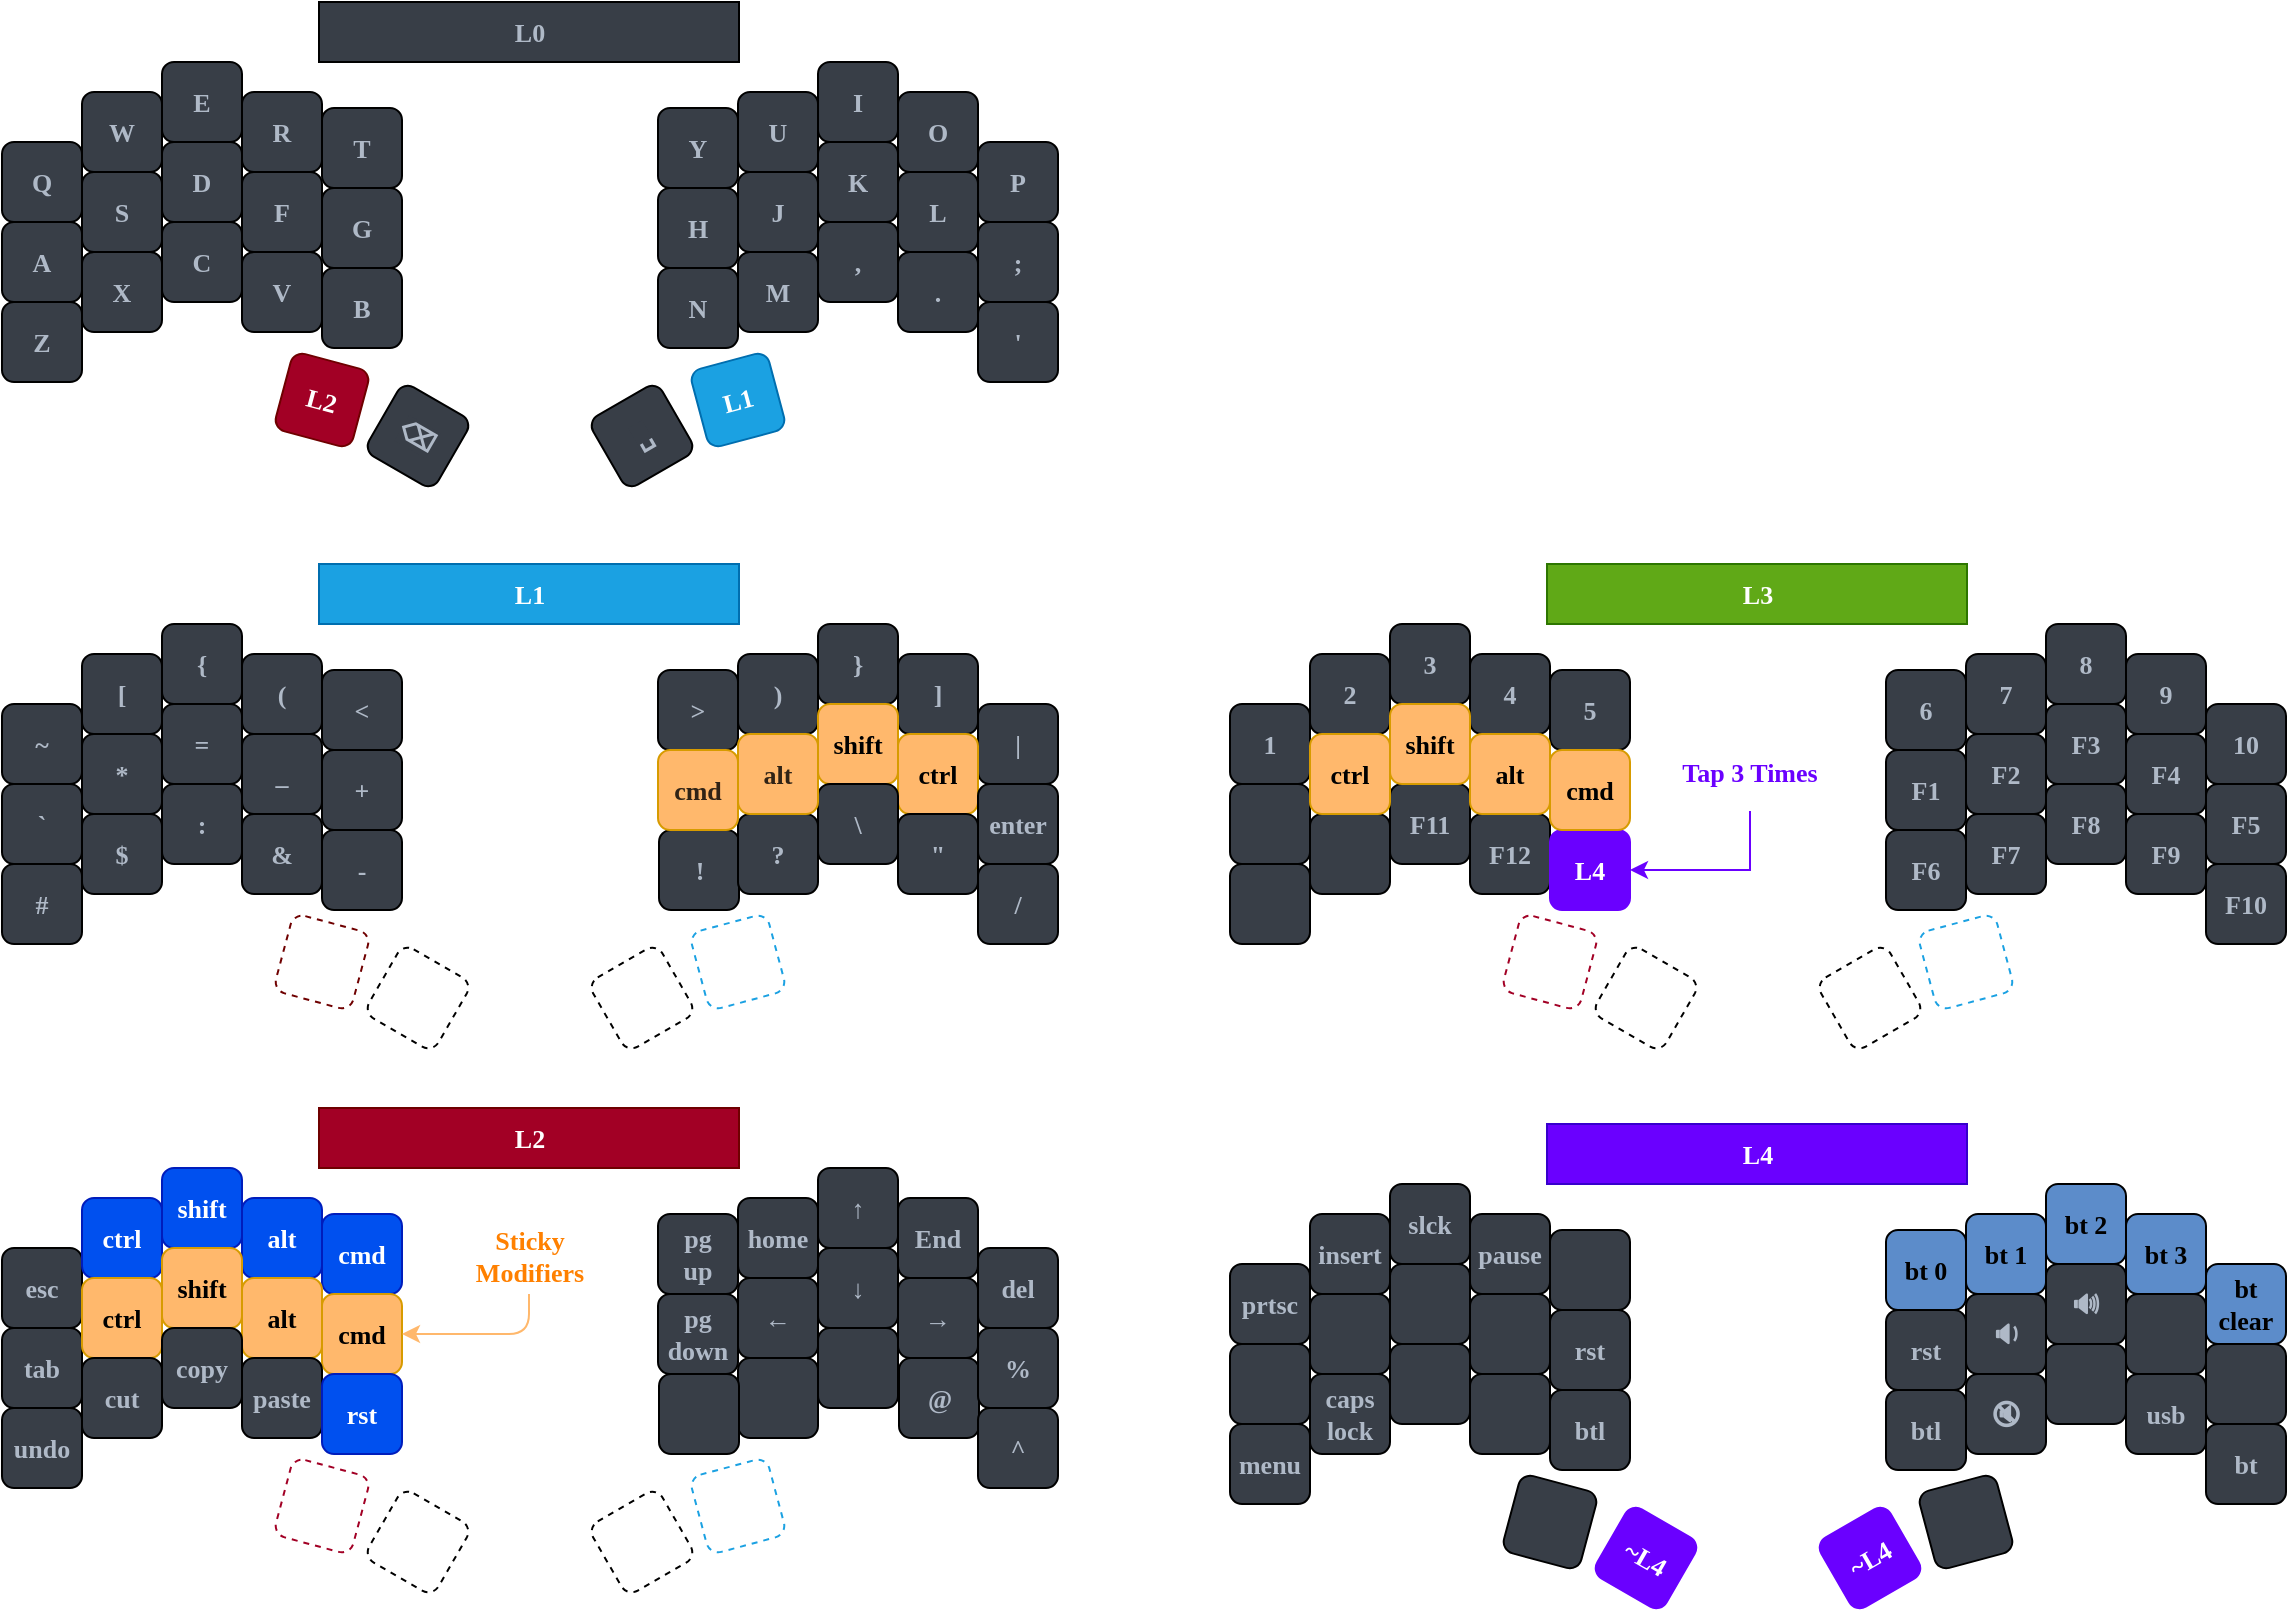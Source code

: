 <mxfile version="24.7.8">
  <diagram id="EkbNz1Hrpv4bbysEagKd" name="Page-1">
    <mxGraphModel dx="1014" dy="711" grid="1" gridSize="10" guides="1" tooltips="1" connect="1" arrows="1" fold="1" page="1" pageScale="1" pageWidth="1200" pageHeight="1920" math="0" shadow="0">
      <root>
        <mxCell id="0" />
        <mxCell id="1" parent="0" />
        <mxCell id="qOO70KsoDbuKheBEqoZG-1" value="Q" style="whiteSpace=wrap;html=1;aspect=fixed;fontSize=13;fontFamily=Verdana;fontStyle=1;fontColor=#AFB9C7;fillColor=#383E47;rounded=1;" parent="1" vertex="1">
          <mxGeometry x="26" y="100" width="40" height="40" as="geometry" />
        </mxCell>
        <mxCell id="qOO70KsoDbuKheBEqoZG-2" value="W" style="whiteSpace=wrap;html=1;aspect=fixed;fontSize=13;fontFamily=Verdana;fontStyle=1;fontColor=#AFB9C7;fillColor=#383E47;rounded=1;" parent="1" vertex="1">
          <mxGeometry x="66" y="75" width="40" height="40" as="geometry" />
        </mxCell>
        <mxCell id="qOO70KsoDbuKheBEqoZG-3" value="E" style="whiteSpace=wrap;html=1;aspect=fixed;fontSize=13;fontFamily=Verdana;fontStyle=1;fontColor=#AFB9C7;fillColor=#383E47;rounded=1;" parent="1" vertex="1">
          <mxGeometry x="106" y="60" width="40" height="40" as="geometry" />
        </mxCell>
        <mxCell id="qOO70KsoDbuKheBEqoZG-4" value="R" style="whiteSpace=wrap;html=1;aspect=fixed;fontSize=13;fontFamily=Verdana;fontStyle=1;fontColor=#AFB9C7;fillColor=#383E47;rounded=1;" parent="1" vertex="1">
          <mxGeometry x="146" y="75" width="40" height="40" as="geometry" />
        </mxCell>
        <mxCell id="qOO70KsoDbuKheBEqoZG-5" value="T" style="whiteSpace=wrap;html=1;aspect=fixed;fontSize=13;fontFamily=Verdana;fontStyle=1;fontColor=#AFB9C7;fillColor=#383E47;rounded=1;" parent="1" vertex="1">
          <mxGeometry x="186" y="83" width="40" height="40" as="geometry" />
        </mxCell>
        <mxCell id="qOO70KsoDbuKheBEqoZG-6" value="A" style="whiteSpace=wrap;html=1;aspect=fixed;fontSize=13;fontFamily=Verdana;fontStyle=1;fontColor=#AFB9C7;fillColor=#383E47;rounded=1;" parent="1" vertex="1">
          <mxGeometry x="26" y="140" width="40" height="40" as="geometry" />
        </mxCell>
        <mxCell id="qOO70KsoDbuKheBEqoZG-7" value="S" style="whiteSpace=wrap;html=1;aspect=fixed;fontSize=13;fontFamily=Verdana;fontStyle=1;fontColor=#AFB9C7;fillColor=#383E47;rounded=1;" parent="1" vertex="1">
          <mxGeometry x="66" y="115" width="40" height="40" as="geometry" />
        </mxCell>
        <mxCell id="qOO70KsoDbuKheBEqoZG-8" value="D" style="whiteSpace=wrap;html=1;aspect=fixed;fontSize=13;fontFamily=Verdana;fontStyle=1;fontColor=#AFB9C7;fillColor=#383E47;rounded=1;" parent="1" vertex="1">
          <mxGeometry x="106" y="100" width="40" height="40" as="geometry" />
        </mxCell>
        <mxCell id="qOO70KsoDbuKheBEqoZG-9" value="F" style="whiteSpace=wrap;html=1;aspect=fixed;fontSize=13;fontFamily=Verdana;fontStyle=1;fontColor=#AFB9C7;fillColor=#383E47;rounded=1;" parent="1" vertex="1">
          <mxGeometry x="146" y="115" width="40" height="40" as="geometry" />
        </mxCell>
        <mxCell id="qOO70KsoDbuKheBEqoZG-10" value="G" style="whiteSpace=wrap;html=1;aspect=fixed;fontSize=13;fontFamily=Verdana;fontStyle=1;fontColor=#AFB9C7;fillColor=#383E47;rounded=1;" parent="1" vertex="1">
          <mxGeometry x="186" y="123" width="40" height="40" as="geometry" />
        </mxCell>
        <mxCell id="qOO70KsoDbuKheBEqoZG-11" value="Z" style="whiteSpace=wrap;html=1;aspect=fixed;fontSize=13;fontFamily=Verdana;fontStyle=1;fontColor=#AFB9C7;fillColor=#383E47;rounded=1;" parent="1" vertex="1">
          <mxGeometry x="26" y="180" width="40" height="40" as="geometry" />
        </mxCell>
        <mxCell id="qOO70KsoDbuKheBEqoZG-12" value="X" style="whiteSpace=wrap;html=1;aspect=fixed;fontSize=13;fontFamily=Verdana;fontStyle=1;fontColor=#AFB9C7;fillColor=#383E47;rounded=1;" parent="1" vertex="1">
          <mxGeometry x="66" y="155" width="40" height="40" as="geometry" />
        </mxCell>
        <mxCell id="qOO70KsoDbuKheBEqoZG-13" value="C" style="whiteSpace=wrap;html=1;aspect=fixed;fontSize=13;fontFamily=Verdana;fontStyle=1;fontColor=#AFB9C7;fillColor=#383E47;rounded=1;" parent="1" vertex="1">
          <mxGeometry x="106" y="140" width="40" height="40" as="geometry" />
        </mxCell>
        <mxCell id="qOO70KsoDbuKheBEqoZG-14" value="V" style="whiteSpace=wrap;html=1;aspect=fixed;fontSize=13;fontFamily=Verdana;fontStyle=1;fontColor=#AFB9C7;fillColor=#383E47;rounded=1;" parent="1" vertex="1">
          <mxGeometry x="146" y="155" width="40" height="40" as="geometry" />
        </mxCell>
        <mxCell id="qOO70KsoDbuKheBEqoZG-15" value="B" style="whiteSpace=wrap;html=1;aspect=fixed;fontSize=13;fontFamily=Verdana;fontStyle=1;fontColor=#AFB9C7;fillColor=#383E47;rounded=1;" parent="1" vertex="1">
          <mxGeometry x="186" y="163" width="40" height="40" as="geometry" />
        </mxCell>
        <mxCell id="qOO70KsoDbuKheBEqoZG-16" value="L2" style="whiteSpace=wrap;html=1;aspect=fixed;rotation=15;fontSize=13;fontFamily=Verdana;fontStyle=1;fillColor=#a20025;strokeColor=#6F0000;fontColor=#ffffff;rounded=1;" parent="1" vertex="1">
          <mxGeometry x="166" y="209" width="40" height="40" as="geometry" />
        </mxCell>
        <mxCell id="qOO70KsoDbuKheBEqoZG-17" value="&lt;span style=&quot;font-family: &amp;quot;segoe ui emoji&amp;quot;, &amp;quot;apple color emoji&amp;quot;, &amp;quot;noto color emoji&amp;quot;; background-color: rgb(56, 62, 71); font-size: 13px;&quot;&gt;&lt;font style=&quot;font-size: 13px;&quot;&gt;⌫&lt;/font&gt;&lt;/span&gt;" style="whiteSpace=wrap;html=1;aspect=fixed;rotation=30;fontSize=13;fontFamily=Verdana;fontStyle=1;fontColor=#AFB9C7;fillColor=#383E47;rounded=1;" parent="1" vertex="1">
          <mxGeometry x="214" y="227" width="40" height="40" as="geometry" />
        </mxCell>
        <mxCell id="qOO70KsoDbuKheBEqoZG-18" value="Y" style="whiteSpace=wrap;html=1;aspect=fixed;fontSize=13;fontFamily=Verdana;fontStyle=1;fontColor=#AFB9C7;fillColor=#383E47;rounded=1;" parent="1" vertex="1">
          <mxGeometry x="354" y="83" width="40" height="40" as="geometry" />
        </mxCell>
        <mxCell id="qOO70KsoDbuKheBEqoZG-19" value="U" style="whiteSpace=wrap;html=1;aspect=fixed;fontSize=13;fontFamily=Verdana;fontStyle=1;fontColor=#AFB9C7;fillColor=#383E47;rounded=1;" parent="1" vertex="1">
          <mxGeometry x="394" y="75" width="40" height="40" as="geometry" />
        </mxCell>
        <mxCell id="qOO70KsoDbuKheBEqoZG-20" value="I" style="whiteSpace=wrap;html=1;aspect=fixed;fontSize=13;fontFamily=Verdana;fontStyle=1;fontColor=#AFB9C7;fillColor=#383E47;rounded=1;" parent="1" vertex="1">
          <mxGeometry x="434" y="60" width="40" height="40" as="geometry" />
        </mxCell>
        <mxCell id="qOO70KsoDbuKheBEqoZG-21" value="O" style="whiteSpace=wrap;html=1;aspect=fixed;fontSize=13;fontFamily=Verdana;fontStyle=1;fontColor=#AFB9C7;fillColor=#383E47;rounded=1;" parent="1" vertex="1">
          <mxGeometry x="474" y="75" width="40" height="40" as="geometry" />
        </mxCell>
        <mxCell id="qOO70KsoDbuKheBEqoZG-22" value="P" style="whiteSpace=wrap;html=1;aspect=fixed;fontSize=13;fontFamily=Verdana;fontStyle=1;fontColor=#AFB9C7;fillColor=#383E47;rounded=1;" parent="1" vertex="1">
          <mxGeometry x="514" y="100" width="40" height="40" as="geometry" />
        </mxCell>
        <mxCell id="qOO70KsoDbuKheBEqoZG-23" value="H" style="whiteSpace=wrap;html=1;aspect=fixed;fontSize=13;fontFamily=Verdana;fontStyle=1;fontColor=#AFB9C7;fillColor=#383E47;rounded=1;" parent="1" vertex="1">
          <mxGeometry x="354" y="123" width="40" height="40" as="geometry" />
        </mxCell>
        <mxCell id="qOO70KsoDbuKheBEqoZG-24" value="J" style="whiteSpace=wrap;html=1;aspect=fixed;fontSize=13;fontFamily=Verdana;fontStyle=1;fontColor=#AFB9C7;fillColor=#383E47;rounded=1;" parent="1" vertex="1">
          <mxGeometry x="394" y="115" width="40" height="40" as="geometry" />
        </mxCell>
        <mxCell id="qOO70KsoDbuKheBEqoZG-25" value="K" style="whiteSpace=wrap;html=1;aspect=fixed;fontSize=13;fontFamily=Verdana;fontStyle=1;fontColor=#AFB9C7;fillColor=#383E47;rounded=1;" parent="1" vertex="1">
          <mxGeometry x="434" y="100" width="40" height="40" as="geometry" />
        </mxCell>
        <mxCell id="qOO70KsoDbuKheBEqoZG-26" value="L" style="whiteSpace=wrap;html=1;aspect=fixed;fontSize=13;fontFamily=Verdana;fontStyle=1;fontColor=#AFB9C7;fillColor=#383E47;rounded=1;" parent="1" vertex="1">
          <mxGeometry x="474" y="115" width="40" height="40" as="geometry" />
        </mxCell>
        <mxCell id="qOO70KsoDbuKheBEqoZG-27" value=";" style="whiteSpace=wrap;html=1;aspect=fixed;fontSize=13;fontFamily=Verdana;fontStyle=1;fontColor=#AFB9C7;fillColor=#383E47;rounded=1;" parent="1" vertex="1">
          <mxGeometry x="514" y="140" width="40" height="40" as="geometry" />
        </mxCell>
        <mxCell id="qOO70KsoDbuKheBEqoZG-28" value="N" style="whiteSpace=wrap;html=1;aspect=fixed;fontSize=13;fontFamily=Verdana;fontStyle=1;fontColor=#AFB9C7;fillColor=#383E47;rounded=1;" parent="1" vertex="1">
          <mxGeometry x="354" y="163" width="40" height="40" as="geometry" />
        </mxCell>
        <mxCell id="qOO70KsoDbuKheBEqoZG-29" value="M" style="whiteSpace=wrap;html=1;aspect=fixed;fontSize=13;fontFamily=Verdana;fontStyle=1;fontColor=#AFB9C7;fillColor=#383E47;rounded=1;" parent="1" vertex="1">
          <mxGeometry x="394" y="155" width="40" height="40" as="geometry" />
        </mxCell>
        <mxCell id="qOO70KsoDbuKheBEqoZG-30" value="," style="whiteSpace=wrap;html=1;aspect=fixed;fontSize=13;fontFamily=Verdana;fontStyle=1;fontColor=#AFB9C7;fillColor=#383E47;rounded=1;" parent="1" vertex="1">
          <mxGeometry x="434" y="140" width="40" height="40" as="geometry" />
        </mxCell>
        <mxCell id="qOO70KsoDbuKheBEqoZG-31" value="." style="whiteSpace=wrap;html=1;aspect=fixed;fontSize=13;fontFamily=Verdana;fontStyle=1;fontColor=#AFB9C7;fillColor=#383E47;rounded=1;" parent="1" vertex="1">
          <mxGeometry x="474" y="155" width="40" height="40" as="geometry" />
        </mxCell>
        <mxCell id="qOO70KsoDbuKheBEqoZG-32" value="&#39;" style="whiteSpace=wrap;html=1;aspect=fixed;fontSize=13;fontFamily=Verdana;fontStyle=1;fontColor=#AFB9C7;fillColor=#383E47;rounded=1;" parent="1" vertex="1">
          <mxGeometry x="514" y="180" width="40" height="40" as="geometry" />
        </mxCell>
        <mxCell id="qOO70KsoDbuKheBEqoZG-33" value="&lt;span style=&quot;font-family: sans-serif; background-color: rgb(56, 62, 71); font-size: 13px;&quot;&gt;&lt;font style=&quot;line-height: 0; font-size: 13px;&quot;&gt;␣&lt;/font&gt;&lt;/span&gt;" style="whiteSpace=wrap;html=1;aspect=fixed;rotation=-30;fontSize=13;fontFamily=Verdana;fontStyle=1;fontColor=#AFB9C7;fillColor=#383E47;rounded=1;" parent="1" vertex="1">
          <mxGeometry x="326" y="227" width="40" height="40" as="geometry" />
        </mxCell>
        <mxCell id="qOO70KsoDbuKheBEqoZG-34" value="L1" style="whiteSpace=wrap;html=1;aspect=fixed;rotation=-15;fontSize=13;fontFamily=Verdana;fontStyle=1;fillColor=#1BA1E2;strokeColor=#006EAF;fontColor=#ffffff;rounded=1;" parent="1" vertex="1">
          <mxGeometry x="374" y="209" width="40" height="40" as="geometry" />
        </mxCell>
        <mxCell id="qOO70KsoDbuKheBEqoZG-35" value="&lt;span style=&quot;font-size: 13px;&quot;&gt;L0&lt;/span&gt;" style="rounded=0;whiteSpace=wrap;html=1;fontFamily=Verdana;fontSize=13;fontColor=#AFB9C7;fillColor=#383E47;fontStyle=1" parent="1" vertex="1">
          <mxGeometry x="184.5" y="30" width="210" height="30" as="geometry" />
        </mxCell>
        <mxCell id="qOO70KsoDbuKheBEqoZG-36" value="~" style="whiteSpace=wrap;html=1;aspect=fixed;fontSize=13;fontFamily=Verdana;fontStyle=1;fontColor=#AFB9C7;fillColor=#383E47;rounded=1;" parent="1" vertex="1">
          <mxGeometry x="26" y="381" width="40" height="40" as="geometry" />
        </mxCell>
        <mxCell id="qOO70KsoDbuKheBEqoZG-37" value="[" style="whiteSpace=wrap;html=1;aspect=fixed;fontSize=13;fontFamily=Verdana;fontStyle=1;fontColor=#AFB9C7;fillColor=#383E47;rounded=1;" parent="1" vertex="1">
          <mxGeometry x="66" y="356" width="40" height="40" as="geometry" />
        </mxCell>
        <mxCell id="qOO70KsoDbuKheBEqoZG-38" value="{" style="whiteSpace=wrap;html=1;aspect=fixed;fontSize=13;fontFamily=Verdana;fontStyle=1;fontColor=#AFB9C7;fillColor=#383E47;rounded=1;" parent="1" vertex="1">
          <mxGeometry x="106" y="341" width="40" height="40" as="geometry" />
        </mxCell>
        <mxCell id="qOO70KsoDbuKheBEqoZG-39" value="(" style="whiteSpace=wrap;html=1;aspect=fixed;fontSize=13;fontFamily=Verdana;fontStyle=1;fontColor=#AFB9C7;fillColor=#383E47;rounded=1;" parent="1" vertex="1">
          <mxGeometry x="146" y="356" width="40" height="40" as="geometry" />
        </mxCell>
        <mxCell id="qOO70KsoDbuKheBEqoZG-40" value="&amp;lt;" style="whiteSpace=wrap;html=1;aspect=fixed;fontSize=13;fontFamily=Verdana;fontStyle=1;fontColor=#AFB9C7;fillColor=#383E47;rounded=1;" parent="1" vertex="1">
          <mxGeometry x="186" y="364" width="40" height="40" as="geometry" />
        </mxCell>
        <mxCell id="qOO70KsoDbuKheBEqoZG-41" value="`" style="whiteSpace=wrap;html=1;aspect=fixed;fontSize=13;fontFamily=Verdana;fontStyle=1;fontColor=#AFB9C7;fillColor=#383E47;rounded=1;" parent="1" vertex="1">
          <mxGeometry x="26" y="421" width="40" height="40" as="geometry" />
        </mxCell>
        <mxCell id="qOO70KsoDbuKheBEqoZG-42" value="*" style="whiteSpace=wrap;html=1;aspect=fixed;fontSize=13;fontFamily=Verdana;fontStyle=1;fontColor=#AFB9C7;fillColor=#383E47;rounded=1;" parent="1" vertex="1">
          <mxGeometry x="66" y="396" width="40" height="40" as="geometry" />
        </mxCell>
        <mxCell id="qOO70KsoDbuKheBEqoZG-43" value="=" style="whiteSpace=wrap;html=1;aspect=fixed;fontSize=13;fontFamily=Verdana;fontStyle=1;fontColor=#AFB9C7;fillColor=#383E47;rounded=1;" parent="1" vertex="1">
          <mxGeometry x="106" y="381" width="40" height="40" as="geometry" />
        </mxCell>
        <mxCell id="qOO70KsoDbuKheBEqoZG-44" value="_" style="whiteSpace=wrap;html=1;aspect=fixed;fontSize=13;fontFamily=Verdana;fontStyle=1;fontColor=#AFB9C7;fillColor=#383E47;rounded=1;" parent="1" vertex="1">
          <mxGeometry x="146" y="396" width="40" height="40" as="geometry" />
        </mxCell>
        <mxCell id="qOO70KsoDbuKheBEqoZG-45" value="+" style="whiteSpace=wrap;html=1;aspect=fixed;fontSize=13;fontFamily=Verdana;fontStyle=1;fontColor=#AFB9C7;fillColor=#383E47;rounded=1;" parent="1" vertex="1">
          <mxGeometry x="186" y="404" width="40" height="40" as="geometry" />
        </mxCell>
        <mxCell id="qOO70KsoDbuKheBEqoZG-46" value="#" style="whiteSpace=wrap;html=1;aspect=fixed;fontSize=13;fontFamily=Verdana;fontStyle=1;fontColor=#AFB9C7;fillColor=#383E47;rounded=1;" parent="1" vertex="1">
          <mxGeometry x="26" y="461" width="40" height="40" as="geometry" />
        </mxCell>
        <mxCell id="qOO70KsoDbuKheBEqoZG-47" value="$" style="whiteSpace=wrap;html=1;aspect=fixed;fontSize=13;fontFamily=Verdana;fontStyle=1;fontColor=#AFB9C7;fillColor=#383E47;rounded=1;" parent="1" vertex="1">
          <mxGeometry x="66" y="436" width="40" height="40" as="geometry" />
        </mxCell>
        <mxCell id="qOO70KsoDbuKheBEqoZG-48" value="@" style="whiteSpace=wrap;html=1;aspect=fixed;fontSize=13;fontFamily=Verdana;fontStyle=1;fontColor=#AFB9C7;fillColor=#383E47;rounded=1;" parent="1" vertex="1">
          <mxGeometry x="474.5" y="708" width="40" height="40" as="geometry" />
        </mxCell>
        <mxCell id="qOO70KsoDbuKheBEqoZG-49" value="&amp;amp;" style="whiteSpace=wrap;html=1;aspect=fixed;fontSize=13;fontFamily=Verdana;fontStyle=1;fontColor=#AFB9C7;fillColor=#383E47;rounded=1;" parent="1" vertex="1">
          <mxGeometry x="146" y="436" width="40" height="40" as="geometry" />
        </mxCell>
        <mxCell id="qOO70KsoDbuKheBEqoZG-50" value="-" style="whiteSpace=wrap;html=1;aspect=fixed;fontSize=13;fontFamily=Verdana;fontStyle=1;fontColor=#AFB9C7;fillColor=#383E47;rounded=1;" parent="1" vertex="1">
          <mxGeometry x="186" y="444" width="40" height="40" as="geometry" />
        </mxCell>
        <mxCell id="qOO70KsoDbuKheBEqoZG-51" value="" style="whiteSpace=wrap;html=1;aspect=fixed;rotation=15;fontSize=13;fontFamily=Verdana;fontStyle=1;fontColor=#ffffff;fillColor=none;strokeColor=#6F0000;rounded=1;dashed=1;" parent="1" vertex="1">
          <mxGeometry x="166" y="490" width="40" height="40" as="geometry" />
        </mxCell>
        <mxCell id="qOO70KsoDbuKheBEqoZG-52" value="" style="whiteSpace=wrap;html=1;aspect=fixed;rotation=30;fontSize=13;fontFamily=Verdana;fontStyle=1;fontColor=#AFB9C7;fillColor=none;strokeColor=#000000;rounded=1;dashed=1;" parent="1" vertex="1">
          <mxGeometry x="214" y="508" width="40" height="40" as="geometry" />
        </mxCell>
        <mxCell id="qOO70KsoDbuKheBEqoZG-53" value="&amp;gt;" style="whiteSpace=wrap;html=1;aspect=fixed;fontSize=13;fontFamily=Verdana;fontStyle=1;fontColor=#AFB9C7;fillColor=#383E47;rounded=1;" parent="1" vertex="1">
          <mxGeometry x="354" y="364" width="40" height="40" as="geometry" />
        </mxCell>
        <mxCell id="qOO70KsoDbuKheBEqoZG-54" value=")" style="whiteSpace=wrap;html=1;aspect=fixed;fontSize=13;fontFamily=Verdana;fontStyle=1;fontColor=#AFB9C7;fillColor=#383E47;rounded=1;" parent="1" vertex="1">
          <mxGeometry x="394" y="356" width="40" height="40" as="geometry" />
        </mxCell>
        <mxCell id="qOO70KsoDbuKheBEqoZG-55" value="}" style="whiteSpace=wrap;html=1;aspect=fixed;fontSize=13;fontFamily=Verdana;fontStyle=1;fontColor=#AFB9C7;fillColor=#383E47;rounded=1;" parent="1" vertex="1">
          <mxGeometry x="434" y="341" width="40" height="40" as="geometry" />
        </mxCell>
        <mxCell id="qOO70KsoDbuKheBEqoZG-56" value="]" style="whiteSpace=wrap;html=1;aspect=fixed;fontSize=13;fontFamily=Verdana;fontStyle=1;fontColor=#AFB9C7;fillColor=#383E47;rounded=1;" parent="1" vertex="1">
          <mxGeometry x="474" y="356" width="40" height="40" as="geometry" />
        </mxCell>
        <mxCell id="qOO70KsoDbuKheBEqoZG-57" value="%" style="whiteSpace=wrap;html=1;aspect=fixed;fontSize=13;fontFamily=Verdana;fontStyle=1;fontColor=#AFB9C7;fillColor=#383E47;rounded=1;" parent="1" vertex="1">
          <mxGeometry x="514" y="693" width="40" height="40" as="geometry" />
        </mxCell>
        <mxCell id="qOO70KsoDbuKheBEqoZG-58" value="|" style="whiteSpace=wrap;html=1;aspect=fixed;fontSize=13;fontFamily=Verdana;fontStyle=1;fontColor=#AFB9C7;fillColor=#383E47;rounded=1;strokeColor=default;" parent="1" vertex="1">
          <mxGeometry x="514" y="381" width="40" height="40" as="geometry" />
        </mxCell>
        <mxCell id="qOO70KsoDbuKheBEqoZG-59" value="^" style="whiteSpace=wrap;html=1;aspect=fixed;fontSize=13;fontFamily=Verdana;fontStyle=1;fontColor=#AFB9C7;fillColor=#383E47;rounded=1;strokeColor=default;" parent="1" vertex="1">
          <mxGeometry x="514" y="733" width="40" height="40" as="geometry" />
        </mxCell>
        <mxCell id="qOO70KsoDbuKheBEqoZG-60" value="&lt;span style=&quot;color: rgb(0, 0, 0); font-size: 13px;&quot;&gt;shift&lt;/span&gt;" style="whiteSpace=wrap;html=1;aspect=fixed;fontSize=13;fontFamily=Verdana;fontStyle=1;fontColor=#AFB9C7;fillColor=#FFB86C;rounded=1;strokeColor=#D79B00;" parent="1" vertex="1">
          <mxGeometry x="434" y="381" width="40" height="40" as="geometry" />
        </mxCell>
        <mxCell id="qOO70KsoDbuKheBEqoZG-61" value="&lt;span style=&quot;color: rgb(0, 0, 0); font-size: 13px;&quot;&gt;ctrl&lt;/span&gt;" style="whiteSpace=wrap;html=1;aspect=fixed;fontSize=13;fontFamily=Verdana;fontStyle=1;fontColor=#AFB9C7;fillColor=#FFB86C;rounded=1;strokeColor=#D79B00;" parent="1" vertex="1">
          <mxGeometry x="474" y="396" width="40" height="40" as="geometry" />
        </mxCell>
        <mxCell id="qOO70KsoDbuKheBEqoZG-62" value=":" style="whiteSpace=wrap;html=1;aspect=fixed;fontSize=13;fontFamily=Verdana;fontStyle=1;fontColor=#AFB9C7;fillColor=#383E47;rounded=1;strokeColor=default;" parent="1" vertex="1">
          <mxGeometry x="106" y="421" width="40" height="40" as="geometry" />
        </mxCell>
        <mxCell id="qOO70KsoDbuKheBEqoZG-63" value="!" style="whiteSpace=wrap;html=1;aspect=fixed;fontSize=13;fontFamily=Verdana;fontStyle=1;fontColor=#AFB9C7;fillColor=#383E47;rounded=1;" parent="1" vertex="1">
          <mxGeometry x="354.5" y="444" width="40" height="40" as="geometry" />
        </mxCell>
        <mxCell id="qOO70KsoDbuKheBEqoZG-64" value="?" style="whiteSpace=wrap;html=1;aspect=fixed;fontSize=13;fontFamily=Verdana;fontStyle=1;fontColor=#AFB9C7;fillColor=#383E47;rounded=1;" parent="1" vertex="1">
          <mxGeometry x="394" y="436" width="40" height="40" as="geometry" />
        </mxCell>
        <mxCell id="qOO70KsoDbuKheBEqoZG-65" value="\" style="whiteSpace=wrap;html=1;aspect=fixed;fontSize=13;fontFamily=Verdana;fontStyle=1;fontColor=#AFB9C7;fillColor=#383E47;rounded=1;" parent="1" vertex="1">
          <mxGeometry x="434" y="421" width="40" height="40" as="geometry" />
        </mxCell>
        <mxCell id="qOO70KsoDbuKheBEqoZG-66" value="&quot;" style="whiteSpace=wrap;html=1;aspect=fixed;fontSize=13;fontFamily=Verdana;fontStyle=1;fontColor=#AFB9C7;fillColor=#383E47;rounded=1;" parent="1" vertex="1">
          <mxGeometry x="474" y="436" width="40" height="40" as="geometry" />
        </mxCell>
        <mxCell id="qOO70KsoDbuKheBEqoZG-67" value="/" style="whiteSpace=wrap;html=1;aspect=fixed;fontSize=13;fontFamily=Verdana;fontStyle=1;fontColor=#AFB9C7;fillColor=#383E47;rounded=1;" parent="1" vertex="1">
          <mxGeometry x="514" y="461" width="40" height="40" as="geometry" />
        </mxCell>
        <mxCell id="qOO70KsoDbuKheBEqoZG-68" value="" style="whiteSpace=wrap;html=1;aspect=fixed;rotation=-30;fontSize=13;fontFamily=Verdana;fontStyle=1;fontColor=#AFB9C7;fillColor=none;rounded=1;dashed=1;strokeColor=#000000;" parent="1" vertex="1">
          <mxGeometry x="326" y="508" width="40" height="40" as="geometry" />
        </mxCell>
        <mxCell id="qOO70KsoDbuKheBEqoZG-69" value="" style="whiteSpace=wrap;html=1;aspect=fixed;rotation=-15;fontSize=13;fontFamily=Verdana;fontStyle=1;fontColor=#333333;fillColor=none;strokeColor=#1BA1E2;shadow=0;sketch=0;rounded=1;glass=0;dashed=1;" parent="1" vertex="1">
          <mxGeometry x="374" y="490" width="40" height="40" as="geometry" />
        </mxCell>
        <mxCell id="qOO70KsoDbuKheBEqoZG-70" value="&lt;span style=&quot;font-size: 13px;&quot;&gt;L1&lt;/span&gt;" style="rounded=0;whiteSpace=wrap;html=1;fontFamily=Verdana;fontSize=13;fillColor=#1ba1e2;strokeColor=#006EAF;fontStyle=1;fontColor=#ffffff;" parent="1" vertex="1">
          <mxGeometry x="184.5" y="311" width="210" height="30" as="geometry" />
        </mxCell>
        <mxCell id="qOO70KsoDbuKheBEqoZG-106" value="&lt;span style=&quot;font-size: 13px;&quot;&gt;esc&lt;/span&gt;" style="whiteSpace=wrap;html=1;aspect=fixed;fontSize=13;fontFamily=Verdana;fontStyle=1;fontColor=#AFB9C7;fillColor=#383E47;rounded=1;" parent="1" vertex="1">
          <mxGeometry x="26" y="653" width="40" height="40" as="geometry" />
        </mxCell>
        <mxCell id="qOO70KsoDbuKheBEqoZG-107" value="&lt;span style=&quot;color: rgb(255, 255, 255); font-size: 13px;&quot;&gt;ctrl&lt;/span&gt;&lt;span style=&quot;font-size: 13px;&quot;&gt;&lt;br style=&quot;font-size: 13px;&quot;&gt;&lt;/span&gt;" style="whiteSpace=wrap;html=1;aspect=fixed;fontSize=13;fontFamily=Verdana;fontStyle=1;fontColor=#ffffff;fillColor=#0050ef;rounded=1;strokeColor=#001DBC;" parent="1" vertex="1">
          <mxGeometry x="66" y="628" width="40" height="40" as="geometry" />
        </mxCell>
        <mxCell id="qOO70KsoDbuKheBEqoZG-108" value="&lt;span style=&quot;color: rgb(255, 255, 255); font-size: 13px;&quot;&gt;shift&lt;/span&gt;" style="whiteSpace=wrap;html=1;aspect=fixed;fontSize=13;fontFamily=Verdana;fontStyle=1;fontColor=#ffffff;fillColor=#0050ef;rounded=1;strokeColor=#001DBC;" parent="1" vertex="1">
          <mxGeometry x="106" y="613" width="40" height="40" as="geometry" />
        </mxCell>
        <mxCell id="qOO70KsoDbuKheBEqoZG-109" value="&lt;span style=&quot;color: rgb(255, 255, 255); font-size: 13px;&quot;&gt;alt&lt;/span&gt;" style="whiteSpace=wrap;html=1;aspect=fixed;fontSize=13;fontFamily=Verdana;fontStyle=1;fontColor=#ffffff;fillColor=#0050ef;rounded=1;strokeColor=#001DBC;" parent="1" vertex="1">
          <mxGeometry x="146" y="628" width="40" height="40" as="geometry" />
        </mxCell>
        <mxCell id="qOO70KsoDbuKheBEqoZG-110" value="&lt;span style=&quot;font-size: 13px;&quot;&gt;cmd&lt;/span&gt;" style="whiteSpace=wrap;html=1;aspect=fixed;fontSize=13;fontFamily=Verdana;fontStyle=1;fontColor=#ffffff;fillColor=#0050ef;rounded=1;strokeColor=#001DBC;align=center;verticalAlign=middle;" parent="1" vertex="1">
          <mxGeometry x="186" y="636" width="40" height="40" as="geometry" />
        </mxCell>
        <mxCell id="qOO70KsoDbuKheBEqoZG-111" value="&lt;span style=&quot;font-size: 13px;&quot;&gt;tab&lt;/span&gt;" style="whiteSpace=wrap;html=1;aspect=fixed;fontSize=13;fontFamily=Verdana;fontStyle=1;fillColor=#383E47;strokeColor=default;fontColor=#AFB9C7;rounded=1;" parent="1" vertex="1">
          <mxGeometry x="26" y="693" width="40" height="40" as="geometry" />
        </mxCell>
        <mxCell id="qOO70KsoDbuKheBEqoZG-112" value="&lt;span style=&quot;color: rgb(0, 0, 0); font-size: 13px;&quot;&gt;ctrl&lt;/span&gt;" style="whiteSpace=wrap;html=1;aspect=fixed;fontSize=13;fontFamily=Verdana;fontStyle=1;fillColor=#ffb86c;strokeColor=#d79b00;fontColor=#302316;rounded=1;" parent="1" vertex="1">
          <mxGeometry x="66" y="668" width="40" height="40" as="geometry" />
        </mxCell>
        <mxCell id="qOO70KsoDbuKheBEqoZG-113" value="&lt;span style=&quot;color: rgb(0, 0, 0); font-size: 13px;&quot;&gt;shift&lt;/span&gt;" style="whiteSpace=wrap;html=1;aspect=fixed;fontSize=13;fontFamily=Verdana;fontStyle=1;fillColor=#ffb86c;strokeColor=#d79b00;fontColor=#302316;rounded=1;" parent="1" vertex="1">
          <mxGeometry x="106" y="653" width="40" height="40" as="geometry" />
        </mxCell>
        <mxCell id="qOO70KsoDbuKheBEqoZG-114" value="&lt;span style=&quot;color: rgb(0, 0, 0); font-size: 13px;&quot;&gt;alt&lt;/span&gt;" style="whiteSpace=wrap;html=1;aspect=fixed;fontSize=13;fontFamily=Verdana;fontStyle=1;fillColor=#ffb86c;strokeColor=#d79b00;fontColor=#302316;rounded=1;" parent="1" vertex="1">
          <mxGeometry x="146" y="668" width="40" height="40" as="geometry" />
        </mxCell>
        <mxCell id="qOO70KsoDbuKheBEqoZG-115" value="&lt;span style=&quot;color: rgb(0, 0, 0); font-size: 13px;&quot;&gt;cmd&lt;/span&gt;" style="whiteSpace=wrap;html=1;aspect=fixed;fontSize=13;fontFamily=Verdana;fontStyle=1;fillColor=#ffb86c;strokeColor=#d79b00;fontColor=#302316;rounded=1;" parent="1" vertex="1">
          <mxGeometry x="186" y="676" width="40" height="40" as="geometry" />
        </mxCell>
        <mxCell id="qOO70KsoDbuKheBEqoZG-116" value="&lt;span style=&quot;font-size: 13px;&quot;&gt;undo&lt;/span&gt;" style="whiteSpace=wrap;html=1;aspect=fixed;fontSize=13;fontFamily=Verdana;fontStyle=1;fontColor=#AFB9C7;fillColor=#383E47;rounded=1;" parent="1" vertex="1">
          <mxGeometry x="26" y="733" width="40" height="40" as="geometry" />
        </mxCell>
        <mxCell id="qOO70KsoDbuKheBEqoZG-117" value="&lt;span style=&quot;font-size: 13px;&quot;&gt;cut&lt;/span&gt;" style="whiteSpace=wrap;html=1;aspect=fixed;fontSize=13;fontFamily=Verdana;fontStyle=1;fontColor=#AFB9C7;fillColor=#383E47;rounded=1;strokeColor=default;" parent="1" vertex="1">
          <mxGeometry x="66" y="708" width="40" height="40" as="geometry" />
        </mxCell>
        <mxCell id="qOO70KsoDbuKheBEqoZG-118" value="&lt;span style=&quot;font-size: 13px;&quot;&gt;copy&lt;/span&gt;" style="whiteSpace=wrap;html=1;aspect=fixed;fontSize=13;fontFamily=Verdana;fontStyle=1;fontColor=#AFB9C7;fillColor=#383E47;rounded=1;strokeColor=default;" parent="1" vertex="1">
          <mxGeometry x="106" y="693" width="40" height="40" as="geometry" />
        </mxCell>
        <mxCell id="qOO70KsoDbuKheBEqoZG-119" value="&lt;span style=&quot;font-size: 13px;&quot;&gt;paste&lt;/span&gt;" style="whiteSpace=wrap;html=1;aspect=fixed;fontSize=13;fontFamily=Verdana;fontStyle=1;fontColor=#AFB9C7;fillColor=#383E47;rounded=1;strokeColor=default;" parent="1" vertex="1">
          <mxGeometry x="146" y="708" width="40" height="40" as="geometry" />
        </mxCell>
        <mxCell id="qOO70KsoDbuKheBEqoZG-120" value="rst" style="whiteSpace=wrap;html=1;aspect=fixed;fontSize=13;fontFamily=Verdana;fontStyle=1;fontColor=#ffffff;fillColor=#0050ef;rounded=1;strokeColor=#001DBC;align=center;verticalAlign=middle;" parent="1" vertex="1">
          <mxGeometry x="186" y="716" width="40" height="40" as="geometry" />
        </mxCell>
        <mxCell id="qOO70KsoDbuKheBEqoZG-121" value="" style="whiteSpace=wrap;html=1;aspect=fixed;rotation=15;fontSize=13;fontFamily=Verdana;fontStyle=1;fontColor=#333333;fillColor=none;strokeColor=#A20025;rounded=1;shadow=0;dashed=1;glass=0;sketch=0;" parent="1" vertex="1">
          <mxGeometry x="166" y="762" width="40" height="40" as="geometry" />
        </mxCell>
        <mxCell id="qOO70KsoDbuKheBEqoZG-122" value="" style="whiteSpace=wrap;html=1;aspect=fixed;rotation=30;fontSize=13;fontFamily=Verdana;fontStyle=1;fontColor=#AFB9C7;fillColor=none;rounded=1;dashed=1;" parent="1" vertex="1">
          <mxGeometry x="214" y="780" width="40" height="40" as="geometry" />
        </mxCell>
        <mxCell id="qOO70KsoDbuKheBEqoZG-123" value="&lt;span style=&quot;font-size: 13px;&quot;&gt;pg&lt;/span&gt;&lt;br style=&quot;font-size: 13px;&quot;&gt;&lt;span style=&quot;font-size: 13px;&quot;&gt;up&lt;/span&gt;" style="whiteSpace=wrap;html=1;aspect=fixed;fontSize=13;fontFamily=Verdana;fontStyle=1;fontColor=#AFB9C7;fillColor=#383E47;rounded=1;strokeColor=default;" parent="1" vertex="1">
          <mxGeometry x="354" y="636" width="40" height="40" as="geometry" />
        </mxCell>
        <mxCell id="qOO70KsoDbuKheBEqoZG-124" value="home" style="whiteSpace=wrap;html=1;aspect=fixed;fontSize=13;fontFamily=Verdana;fontStyle=1;fontColor=#AFB9C7;fillColor=#383E47;rounded=1;" parent="1" vertex="1">
          <mxGeometry x="394" y="628" width="40" height="40" as="geometry" />
        </mxCell>
        <mxCell id="qOO70KsoDbuKheBEqoZG-125" value="&lt;span style=&quot;font-family: &amp;quot;segoe ui emoji&amp;quot;, &amp;quot;apple color emoji&amp;quot;, &amp;quot;noto color emoji&amp;quot;; font-size: 13px;&quot;&gt;↑&lt;/span&gt;" style="whiteSpace=wrap;html=1;aspect=fixed;fontSize=13;fontFamily=Verdana;fontStyle=1;fontColor=#AFB9C7;fillColor=#383E47;rounded=1;" parent="1" vertex="1">
          <mxGeometry x="434" y="613" width="40" height="40" as="geometry" />
        </mxCell>
        <mxCell id="qOO70KsoDbuKheBEqoZG-126" value="End" style="whiteSpace=wrap;html=1;aspect=fixed;fontSize=13;fontFamily=Verdana;fontStyle=1;fontColor=#AFB9C7;fillColor=#383E47;rounded=1;" parent="1" vertex="1">
          <mxGeometry x="474" y="628" width="40" height="40" as="geometry" />
        </mxCell>
        <mxCell id="qOO70KsoDbuKheBEqoZG-127" value="&lt;span style=&quot;font-size: 13px;&quot;&gt;del&lt;/span&gt;" style="whiteSpace=wrap;html=1;aspect=fixed;fontSize=13;fontFamily=Verdana;fontStyle=1;fontColor=#AFB9C7;fillColor=#383E47;rounded=1;" parent="1" vertex="1">
          <mxGeometry x="514" y="653" width="40" height="40" as="geometry" />
        </mxCell>
        <mxCell id="qOO70KsoDbuKheBEqoZG-128" value="&lt;span style=&quot;font-size: 13px;&quot;&gt;pg&lt;/span&gt;&lt;br style=&quot;font-size: 13px;&quot;&gt;&lt;span style=&quot;font-size: 13px;&quot;&gt;down&lt;/span&gt;&lt;span style=&quot;font-size: 13px;&quot;&gt;&lt;br style=&quot;font-size: 13px;&quot;&gt;&lt;/span&gt;" style="whiteSpace=wrap;html=1;aspect=fixed;fontSize=13;fontFamily=Verdana;fontStyle=1;fontColor=#AFB9C7;fillColor=#383E47;rounded=1;" parent="1" vertex="1">
          <mxGeometry x="354" y="676" width="40" height="40" as="geometry" />
        </mxCell>
        <mxCell id="qOO70KsoDbuKheBEqoZG-129" value="&lt;span style=&quot;font-family: &amp;quot;segoe ui emoji&amp;quot;, &amp;quot;apple color emoji&amp;quot;, &amp;quot;noto color emoji&amp;quot;; font-size: 13px;&quot;&gt;←&lt;/span&gt;" style="whiteSpace=wrap;html=1;aspect=fixed;fontSize=13;fontFamily=Verdana;fontStyle=1;fontColor=#AFB9C7;fillColor=#383E47;rounded=1;" parent="1" vertex="1">
          <mxGeometry x="394" y="668" width="40" height="40" as="geometry" />
        </mxCell>
        <mxCell id="qOO70KsoDbuKheBEqoZG-130" value="&lt;span style=&quot;font-family: &amp;quot;segoe ui emoji&amp;quot;, &amp;quot;apple color emoji&amp;quot;, &amp;quot;noto color emoji&amp;quot;; font-size: 13px;&quot;&gt;↓&lt;/span&gt;" style="whiteSpace=wrap;html=1;aspect=fixed;fontSize=13;fontFamily=Verdana;fontStyle=1;fontColor=#AFB9C7;fillColor=#383E47;rounded=1;" parent="1" vertex="1">
          <mxGeometry x="434" y="653" width="40" height="40" as="geometry" />
        </mxCell>
        <mxCell id="qOO70KsoDbuKheBEqoZG-131" value="&lt;span style=&quot;font-family: &amp;quot;segoe ui emoji&amp;quot;, &amp;quot;apple color emoji&amp;quot;, &amp;quot;noto color emoji&amp;quot;; font-size: 13px;&quot;&gt;→&lt;/span&gt;" style="whiteSpace=wrap;html=1;aspect=fixed;fontSize=13;fontFamily=Verdana;fontStyle=1;fontColor=#AFB9C7;fillColor=#383E47;rounded=1;" parent="1" vertex="1">
          <mxGeometry x="474" y="668" width="40" height="40" as="geometry" />
        </mxCell>
        <mxCell id="qOO70KsoDbuKheBEqoZG-132" value="&lt;span style=&quot;font-size: 13px;&quot;&gt;enter&lt;/span&gt;" style="whiteSpace=wrap;html=1;aspect=fixed;fontSize=13;fontFamily=Verdana;fontStyle=1;fontColor=#AFB9C7;fillColor=#383E47;rounded=1;" parent="1" vertex="1">
          <mxGeometry x="514" y="421" width="40" height="40" as="geometry" />
        </mxCell>
        <mxCell id="qOO70KsoDbuKheBEqoZG-133" value="&lt;span style=&quot;font-family: &amp;quot;segoe ui emoji&amp;quot;, &amp;quot;apple color emoji&amp;quot;, &amp;quot;noto color emoji&amp;quot;; font-size: 13px;&quot;&gt;🔇&lt;/span&gt;" style="whiteSpace=wrap;html=1;aspect=fixed;fontSize=13;fontFamily=Verdana;fontStyle=1;fontColor=#AFB9C7;fillColor=#383E47;rounded=1;strokeColor=default;" parent="1" vertex="1">
          <mxGeometry x="1008" y="716" width="40" height="40" as="geometry" />
        </mxCell>
        <mxCell id="qOO70KsoDbuKheBEqoZG-134" value="&lt;span style=&quot;font-family: &amp;quot;segoe ui emoji&amp;quot;, &amp;quot;apple color emoji&amp;quot;, &amp;quot;noto color emoji&amp;quot;; font-size: 13px;&quot;&gt;🔉&lt;/span&gt;" style="whiteSpace=wrap;html=1;aspect=fixed;fontSize=13;fontFamily=Verdana;fontStyle=1;fontColor=#AFB9C7;fillColor=#383E47;rounded=1;" parent="1" vertex="1">
          <mxGeometry x="1008" y="676" width="40" height="40" as="geometry" />
        </mxCell>
        <mxCell id="qOO70KsoDbuKheBEqoZG-135" value="🔊" style="whiteSpace=wrap;html=1;aspect=fixed;fontSize=13;fontFamily=Verdana;fontStyle=1;fontColor=#AFB9C7;fillColor=#383E47;rounded=1;" parent="1" vertex="1">
          <mxGeometry x="1048" y="661" width="40" height="40" as="geometry" />
        </mxCell>
        <mxCell id="qOO70KsoDbuKheBEqoZG-136" value="&lt;span style=&quot;font-size: 13px;&quot;&gt;🔅&lt;/span&gt;" style="whiteSpace=wrap;html=1;aspect=fixed;fontSize=13;fontFamily=Verdana;fontStyle=1;fontColor=#AFB9C7;fillColor=#383E47;rounded=1;" parent="1" vertex="1">
          <mxGeometry x="1088" y="676" width="40" height="40" as="geometry" />
        </mxCell>
        <mxCell id="qOO70KsoDbuKheBEqoZG-137" value="&lt;span style=&quot;font-family: &amp;quot;segoe ui emoji&amp;quot;, &amp;quot;apple color emoji&amp;quot;, &amp;quot;noto color emoji&amp;quot;; font-size: 13px;&quot;&gt;🔆&lt;/span&gt;" style="whiteSpace=wrap;html=1;aspect=fixed;fontSize=13;fontFamily=Verdana;fontStyle=1;fontColor=#AFB9C7;fillColor=#383E47;rounded=1;strokeColor=default;" parent="1" vertex="1">
          <mxGeometry x="1128" y="701" width="40" height="40" as="geometry" />
        </mxCell>
        <mxCell id="qOO70KsoDbuKheBEqoZG-138" value="" style="whiteSpace=wrap;html=1;aspect=fixed;rotation=-30;fontSize=13;fontFamily=Verdana;fontStyle=1;fontColor=#AFB9C7;fillColor=none;rounded=1;strokeColor=#000000;dashed=1;" parent="1" vertex="1">
          <mxGeometry x="326" y="780" width="40" height="40" as="geometry" />
        </mxCell>
        <mxCell id="qOO70KsoDbuKheBEqoZG-139" value="" style="whiteSpace=wrap;html=1;aspect=fixed;rotation=-15;fontSize=13;fontFamily=Verdana;fontStyle=1;fontColor=#333333;fillColor=none;strokeColor=#1BA1E2;rounded=1;dashed=1;shadow=0;sketch=0;glass=0;" parent="1" vertex="1">
          <mxGeometry x="374" y="762" width="40" height="40" as="geometry" />
        </mxCell>
        <mxCell id="qOO70KsoDbuKheBEqoZG-140" value="L2" style="rounded=0;whiteSpace=wrap;html=1;fontFamily=Verdana;fontSize=13;fontStyle=1;fillColor=#A20025;strokeColor=#6F0000;fontColor=#ffffff;" parent="1" vertex="1">
          <mxGeometry x="184.5" y="583" width="210" height="30" as="geometry" />
        </mxCell>
        <mxCell id="qOO70KsoDbuKheBEqoZG-153" value="1" style="whiteSpace=wrap;html=1;aspect=fixed;fontSize=13;fontFamily=Verdana;fontStyle=1;fontColor=#AFB9C7;fillColor=#383E47;rounded=1;" parent="1" vertex="1">
          <mxGeometry x="640" y="381" width="40" height="40" as="geometry" />
        </mxCell>
        <mxCell id="qOO70KsoDbuKheBEqoZG-154" value="2" style="whiteSpace=wrap;html=1;aspect=fixed;fontSize=13;fontFamily=Verdana;fontStyle=1;fontColor=#AFB9C7;fillColor=#383E47;rounded=1;" parent="1" vertex="1">
          <mxGeometry x="680" y="356" width="40" height="40" as="geometry" />
        </mxCell>
        <mxCell id="qOO70KsoDbuKheBEqoZG-155" value="3" style="whiteSpace=wrap;html=1;aspect=fixed;fontSize=13;fontFamily=Verdana;fontStyle=1;fontColor=#AFB9C7;fillColor=#383E47;rounded=1;" parent="1" vertex="1">
          <mxGeometry x="720" y="341" width="40" height="40" as="geometry" />
        </mxCell>
        <mxCell id="qOO70KsoDbuKheBEqoZG-156" value="4" style="whiteSpace=wrap;html=1;aspect=fixed;fontSize=13;fontFamily=Verdana;fontStyle=1;fontColor=#AFB9C7;fillColor=#383E47;rounded=1;" parent="1" vertex="1">
          <mxGeometry x="760" y="356" width="40" height="40" as="geometry" />
        </mxCell>
        <mxCell id="qOO70KsoDbuKheBEqoZG-157" value="5" style="whiteSpace=wrap;html=1;aspect=fixed;fontSize=13;fontFamily=Verdana;fontStyle=1;fontColor=#AFB9C7;fillColor=#383E47;rounded=1;" parent="1" vertex="1">
          <mxGeometry x="800" y="364" width="40" height="40" as="geometry" />
        </mxCell>
        <mxCell id="qOO70KsoDbuKheBEqoZG-163" value="&lt;span style=&quot;font-size: 13px;&quot;&gt;&lt;br style=&quot;font-size: 13px;&quot;&gt;&lt;/span&gt;" style="whiteSpace=wrap;html=1;aspect=fixed;fontSize=13;fontFamily=Verdana;fontStyle=1;fillColor=#383E47;strokeColor=default;fontColor=#AFB9C7;rounded=1;" parent="1" vertex="1">
          <mxGeometry x="640" y="461" width="40" height="40" as="geometry" />
        </mxCell>
        <mxCell id="qOO70KsoDbuKheBEqoZG-164" value="" style="whiteSpace=wrap;html=1;aspect=fixed;fontSize=13;fontFamily=Verdana;fontStyle=1;fontColor=#AFB9C7;fillColor=#383E47;rounded=1;strokeColor=default;" parent="1" vertex="1">
          <mxGeometry x="680" y="436" width="40" height="40" as="geometry" />
        </mxCell>
        <mxCell id="qOO70KsoDbuKheBEqoZG-165" value="F11" style="whiteSpace=wrap;html=1;aspect=fixed;fontSize=13;fontFamily=Verdana;fontStyle=1;fontColor=#AFB9C7;fillColor=#383E47;rounded=1;strokeColor=default;" parent="1" vertex="1">
          <mxGeometry x="720" y="421" width="40" height="40" as="geometry" />
        </mxCell>
        <mxCell id="qOO70KsoDbuKheBEqoZG-166" value="F12" style="whiteSpace=wrap;html=1;aspect=fixed;fontSize=13;fontFamily=Verdana;fontStyle=1;fontColor=#AFB9C7;fillColor=#383E47;rounded=1;" parent="1" vertex="1">
          <mxGeometry x="760" y="436" width="40" height="40" as="geometry" />
        </mxCell>
        <mxCell id="qOO70KsoDbuKheBEqoZG-167" value="&lt;font color=&quot;#ffffff&quot; style=&quot;font-size: 13px;&quot;&gt;L4&lt;/font&gt;" style="whiteSpace=wrap;html=1;aspect=fixed;fontSize=13;fontFamily=Verdana;fontStyle=1;fillColor=#6A00FF;strokeColor=#6A00FF;fontColor=#AFB9C7;rounded=1;gradientColor=none;" parent="1" vertex="1">
          <mxGeometry x="800" y="444" width="40" height="40" as="geometry" />
        </mxCell>
        <mxCell id="qOO70KsoDbuKheBEqoZG-170" value="6" style="whiteSpace=wrap;html=1;aspect=fixed;fontSize=13;fontFamily=Verdana;fontStyle=1;fontColor=#AFB9C7;fillColor=#383E47;rounded=1;" parent="1" vertex="1">
          <mxGeometry x="968" y="364" width="40" height="40" as="geometry" />
        </mxCell>
        <mxCell id="qOO70KsoDbuKheBEqoZG-171" value="7" style="whiteSpace=wrap;html=1;aspect=fixed;fontSize=13;fontFamily=Verdana;fontStyle=1;fontColor=#AFB9C7;fillColor=#383E47;rounded=1;" parent="1" vertex="1">
          <mxGeometry x="1008" y="356" width="40" height="40" as="geometry" />
        </mxCell>
        <mxCell id="qOO70KsoDbuKheBEqoZG-172" value="8" style="whiteSpace=wrap;html=1;aspect=fixed;fontSize=13;fontFamily=Verdana;fontStyle=1;fontColor=#AFB9C7;fillColor=#383E47;rounded=1;" parent="1" vertex="1">
          <mxGeometry x="1048" y="341" width="40" height="40" as="geometry" />
        </mxCell>
        <mxCell id="qOO70KsoDbuKheBEqoZG-173" value="9" style="whiteSpace=wrap;html=1;aspect=fixed;fontSize=13;fontFamily=Verdana;fontStyle=1;fontColor=#AFB9C7;fillColor=#383E47;rounded=1;" parent="1" vertex="1">
          <mxGeometry x="1088" y="356" width="40" height="40" as="geometry" />
        </mxCell>
        <mxCell id="qOO70KsoDbuKheBEqoZG-174" value="10" style="whiteSpace=wrap;html=1;aspect=fixed;fontSize=13;fontFamily=Verdana;fontStyle=1;fontColor=#AFB9C7;fillColor=#383E47;rounded=1;" parent="1" vertex="1">
          <mxGeometry x="1128" y="381" width="40" height="40" as="geometry" />
        </mxCell>
        <mxCell id="qOO70KsoDbuKheBEqoZG-175" value="F1" style="whiteSpace=wrap;html=1;aspect=fixed;fontSize=13;fontFamily=Verdana;fontStyle=1;fontColor=#AFB9C7;fillColor=#383E47;rounded=1;" parent="1" vertex="1">
          <mxGeometry x="968" y="404" width="40" height="40" as="geometry" />
        </mxCell>
        <mxCell id="qOO70KsoDbuKheBEqoZG-176" value="F2" style="whiteSpace=wrap;html=1;aspect=fixed;fontSize=13;fontFamily=Verdana;fontStyle=1;fontColor=#AFB9C7;fillColor=#383E47;rounded=1;" parent="1" vertex="1">
          <mxGeometry x="1008" y="396" width="40" height="40" as="geometry" />
        </mxCell>
        <mxCell id="qOO70KsoDbuKheBEqoZG-177" value="F3" style="whiteSpace=wrap;html=1;aspect=fixed;fontSize=13;fontFamily=Verdana;fontStyle=1;fontColor=#AFB9C7;fillColor=#383E47;rounded=1;" parent="1" vertex="1">
          <mxGeometry x="1048" y="381" width="40" height="40" as="geometry" />
        </mxCell>
        <mxCell id="qOO70KsoDbuKheBEqoZG-178" value="F4" style="whiteSpace=wrap;html=1;aspect=fixed;fontSize=13;fontFamily=Verdana;fontStyle=1;fontColor=#AFB9C7;fillColor=#383E47;rounded=1;" parent="1" vertex="1">
          <mxGeometry x="1088" y="396" width="40" height="40" as="geometry" />
        </mxCell>
        <mxCell id="qOO70KsoDbuKheBEqoZG-179" value="F5" style="whiteSpace=wrap;html=1;aspect=fixed;fontSize=13;fontFamily=Verdana;fontStyle=1;fontColor=#AFB9C7;fillColor=#383E47;rounded=1;" parent="1" vertex="1">
          <mxGeometry x="1128" y="421" width="40" height="40" as="geometry" />
        </mxCell>
        <mxCell id="qOO70KsoDbuKheBEqoZG-180" value="F6" style="whiteSpace=wrap;html=1;aspect=fixed;fontSize=13;fontFamily=Verdana;fontStyle=1;fillColor=#383E47;strokeColor=default;fontColor=#AFB9C7;rounded=1;" parent="1" vertex="1">
          <mxGeometry x="968" y="444" width="40" height="40" as="geometry" />
        </mxCell>
        <mxCell id="qOO70KsoDbuKheBEqoZG-181" value="F7" style="whiteSpace=wrap;html=1;aspect=fixed;fontSize=13;fontFamily=Verdana;fontStyle=1;fontColor=#AFB9C7;fillColor=#383E47;rounded=1;" parent="1" vertex="1">
          <mxGeometry x="1008" y="436" width="40" height="40" as="geometry" />
        </mxCell>
        <mxCell id="qOO70KsoDbuKheBEqoZG-182" value="F8" style="whiteSpace=wrap;html=1;aspect=fixed;fontSize=13;fontFamily=Verdana;fontStyle=1;fontColor=#AFB9C7;fillColor=#383E47;rounded=1;" parent="1" vertex="1">
          <mxGeometry x="1048" y="421" width="40" height="40" as="geometry" />
        </mxCell>
        <mxCell id="qOO70KsoDbuKheBEqoZG-183" value="F9" style="whiteSpace=wrap;html=1;aspect=fixed;fontSize=13;fontFamily=Verdana;fontStyle=1;fontColor=#AFB9C7;fillColor=#383E47;rounded=1;" parent="1" vertex="1">
          <mxGeometry x="1088" y="436" width="40" height="40" as="geometry" />
        </mxCell>
        <mxCell id="qOO70KsoDbuKheBEqoZG-184" value="F10" style="whiteSpace=wrap;html=1;aspect=fixed;fontSize=13;fontFamily=Verdana;fontStyle=1;fontColor=#AFB9C7;fillColor=#383E47;rounded=1;" parent="1" vertex="1">
          <mxGeometry x="1128" y="461" width="40" height="40" as="geometry" />
        </mxCell>
        <mxCell id="qOO70KsoDbuKheBEqoZG-185" value="" style="whiteSpace=wrap;html=1;aspect=fixed;rotation=-30;fontSize=13;fontFamily=Verdana;fontStyle=1;fontColor=#AFB9C7;fillColor=none;rounded=1;dashed=1;" parent="1" vertex="1">
          <mxGeometry x="940" y="508" width="40" height="40" as="geometry" />
        </mxCell>
        <mxCell id="qOO70KsoDbuKheBEqoZG-186" value="" style="whiteSpace=wrap;html=1;aspect=fixed;rotation=-15;fontSize=13;fontFamily=Verdana;fontStyle=1;fontColor=#333333;fillColor=none;strokeColor=#1BA1E2;rounded=1;shadow=0;dashed=1;glass=0;sketch=0;" parent="1" vertex="1">
          <mxGeometry x="988" y="490" width="40" height="40" as="geometry" />
        </mxCell>
        <mxCell id="qOO70KsoDbuKheBEqoZG-187" value="L3" style="rounded=0;whiteSpace=wrap;html=1;fontFamily=Verdana;fontSize=13;fontStyle=1;fillColor=#60a917;strokeColor=#2D7600;fontColor=#ffffff;" parent="1" vertex="1">
          <mxGeometry x="798.5" y="311" width="210" height="30" as="geometry" />
        </mxCell>
        <mxCell id="qOO70KsoDbuKheBEqoZG-190" value="" style="whiteSpace=wrap;html=1;aspect=fixed;fontSize=13;fontFamily=Verdana;fontStyle=1;fillColor=#383E47;strokeColor=default;fontColor=#AFB9C7;rounded=1;" parent="1" vertex="1">
          <mxGeometry x="640" y="421" width="40" height="40" as="geometry" />
        </mxCell>
        <mxCell id="qOO70KsoDbuKheBEqoZG-191" value="&lt;span style=&quot;color: rgb(0, 0, 0); font-size: 13px;&quot;&gt;ctrl&lt;/span&gt;" style="whiteSpace=wrap;html=1;aspect=fixed;fontSize=13;fontFamily=Verdana;fontStyle=1;fillColor=#ffb86c;strokeColor=#d79b00;fontColor=#302316;rounded=1;" parent="1" vertex="1">
          <mxGeometry x="680" y="396" width="40" height="40" as="geometry" />
        </mxCell>
        <mxCell id="qOO70KsoDbuKheBEqoZG-192" value="&lt;span style=&quot;color: rgb(0, 0, 0); font-size: 13px;&quot;&gt;shift&lt;/span&gt;" style="whiteSpace=wrap;html=1;aspect=fixed;fontSize=13;fontFamily=Verdana;fontStyle=1;fillColor=#ffb86c;strokeColor=#d79b00;fontColor=#302316;rounded=1;" parent="1" vertex="1">
          <mxGeometry x="720" y="381" width="40" height="40" as="geometry" />
        </mxCell>
        <mxCell id="qOO70KsoDbuKheBEqoZG-193" value="&lt;span style=&quot;color: rgb(0, 0, 0); font-size: 13px;&quot;&gt;alt&lt;/span&gt;" style="whiteSpace=wrap;html=1;aspect=fixed;fontSize=13;fontFamily=Verdana;fontStyle=1;fillColor=#ffb86c;strokeColor=#d79b00;fontColor=#302316;rounded=1;" parent="1" vertex="1">
          <mxGeometry x="760" y="396" width="40" height="40" as="geometry" />
        </mxCell>
        <mxCell id="qOO70KsoDbuKheBEqoZG-194" value="&lt;span style=&quot;color: rgb(0, 0, 0); font-size: 13px;&quot;&gt;cmd&lt;/span&gt;" style="whiteSpace=wrap;html=1;aspect=fixed;fontSize=13;fontFamily=Verdana;fontStyle=1;fillColor=#ffb86c;strokeColor=#d79b00;fontColor=#302316;rounded=1;" parent="1" vertex="1">
          <mxGeometry x="800" y="404" width="40" height="40" as="geometry" />
        </mxCell>
        <mxCell id="qOO70KsoDbuKheBEqoZG-292" value="" style="whiteSpace=wrap;html=1;aspect=fixed;rotation=15;fontSize=13;fontFamily=Verdana;fontStyle=1;fontColor=#333333;fillColor=none;strokeColor=#A20025;rounded=1;shadow=0;dashed=1;glass=0;sketch=0;" parent="1" vertex="1">
          <mxGeometry x="780" y="490" width="40" height="40" as="geometry" />
        </mxCell>
        <mxCell id="qOO70KsoDbuKheBEqoZG-293" value="" style="whiteSpace=wrap;html=1;aspect=fixed;rotation=30;fontSize=13;fontFamily=Verdana;fontStyle=1;fontColor=#AFB9C7;fillColor=none;rounded=1;dashed=1;" parent="1" vertex="1">
          <mxGeometry x="828" y="508" width="40" height="40" as="geometry" />
        </mxCell>
        <mxCell id="mtDLv7BoEO9TYiZXUcKj-32" style="edgeStyle=orthogonalEdgeStyle;rounded=1;orthogonalLoop=1;jettySize=auto;html=1;exitX=0.5;exitY=1;exitDx=0;exitDy=0;entryX=1;entryY=0.5;entryDx=0;entryDy=0;fontFamily=Helvetica;fontSize=13;fontColor=#AFB9C7;strokeColor=#FFB86C;fontStyle=1" parent="1" source="mtDLv7BoEO9TYiZXUcKj-31" target="qOO70KsoDbuKheBEqoZG-115" edge="1">
          <mxGeometry relative="1" as="geometry" />
        </mxCell>
        <mxCell id="mtDLv7BoEO9TYiZXUcKj-31" value="&lt;div style=&quot;font-size: 13px;&quot;&gt;&lt;span style=&quot;font-size: 13px;&quot;&gt;Sticky&lt;/span&gt;&lt;/div&gt;&lt;div style=&quot;font-size: 13px;&quot;&gt;&lt;span style=&quot;font-size: 13px;&quot;&gt;Modifiers&lt;/span&gt;&lt;/div&gt;" style="text;html=1;strokeColor=none;fillColor=none;align=center;verticalAlign=middle;whiteSpace=wrap;rounded=0;shadow=0;glass=0;sketch=0;fontFamily=Verdana;fontSize=13;fontColor=#FF8000;fontStyle=1" parent="1" vertex="1">
          <mxGeometry x="229.5" y="637.5" width="120" height="38.5" as="geometry" />
        </mxCell>
        <mxCell id="mtDLv7BoEO9TYiZXUcKj-38" value="&lt;span style=&quot;font-size: 13px;&quot;&gt;prtsc&lt;/span&gt;" style="whiteSpace=wrap;html=1;aspect=fixed;fontSize=13;fontFamily=Verdana;fontStyle=1;fontColor=#AFB9C7;fillColor=#383E47;rounded=1;" parent="1" vertex="1">
          <mxGeometry x="640" y="661" width="40" height="40" as="geometry" />
        </mxCell>
        <mxCell id="mtDLv7BoEO9TYiZXUcKj-39" value="&lt;span style=&quot;font-size: 13px;&quot;&gt;insert&lt;/span&gt;" style="whiteSpace=wrap;html=1;aspect=fixed;fontSize=13;fontFamily=Verdana;fontStyle=1;fontColor=#AFB9C7;fillColor=#383E47;rounded=1;" parent="1" vertex="1">
          <mxGeometry x="680" y="636" width="40" height="40" as="geometry" />
        </mxCell>
        <mxCell id="mtDLv7BoEO9TYiZXUcKj-40" value="&lt;span style=&quot;font-size: 13px;&quot;&gt;slck&lt;/span&gt;" style="whiteSpace=wrap;html=1;aspect=fixed;fontSize=13;fontFamily=Verdana;fontStyle=1;fontColor=#AFB9C7;fillColor=#383E47;rounded=1;" parent="1" vertex="1">
          <mxGeometry x="720" y="621" width="40" height="40" as="geometry" />
        </mxCell>
        <mxCell id="mtDLv7BoEO9TYiZXUcKj-41" value="&lt;span style=&quot;font-size: 13px;&quot;&gt;pause&lt;/span&gt;" style="whiteSpace=wrap;html=1;aspect=fixed;fontSize=13;fontFamily=Verdana;fontStyle=1;fontColor=#AFB9C7;fillColor=#383E47;rounded=1;" parent="1" vertex="1">
          <mxGeometry x="760" y="636" width="40" height="40" as="geometry" />
        </mxCell>
        <mxCell id="mtDLv7BoEO9TYiZXUcKj-42" value="" style="whiteSpace=wrap;html=1;aspect=fixed;fontSize=13;fontFamily=Verdana;fontStyle=1;fontColor=#AFB9C7;fillColor=#383E47;rounded=1;" parent="1" vertex="1">
          <mxGeometry x="800" y="644" width="40" height="40" as="geometry" />
        </mxCell>
        <mxCell id="mtDLv7BoEO9TYiZXUcKj-43" value="&lt;span style=&quot;color: rgb(175, 185, 199); font-size: 13px;&quot;&gt;menu&lt;/span&gt;" style="whiteSpace=wrap;html=1;aspect=fixed;fontSize=13;fontFamily=Verdana;fontStyle=1;fillColor=#383E47;strokeColor=default;fontColor=#AFB9C7;rounded=1;" parent="1" vertex="1">
          <mxGeometry x="640" y="741" width="40" height="40" as="geometry" />
        </mxCell>
        <mxCell id="mtDLv7BoEO9TYiZXUcKj-44" value="&lt;span style=&quot;font-size: 13px;&quot;&gt;caps&lt;/span&gt;&lt;br style=&quot;font-size: 13px;&quot;&gt;&lt;span style=&quot;font-size: 13px;&quot;&gt;lock&lt;/span&gt;" style="whiteSpace=wrap;html=1;aspect=fixed;fontSize=13;fontFamily=Verdana;fontStyle=1;fontColor=#AFB9C7;fillColor=#383E47;rounded=1;strokeColor=default;" parent="1" vertex="1">
          <mxGeometry x="680" y="716" width="40" height="40" as="geometry" />
        </mxCell>
        <mxCell id="mtDLv7BoEO9TYiZXUcKj-45" value="" style="whiteSpace=wrap;html=1;aspect=fixed;fontSize=13;fontFamily=Verdana;fontStyle=1;fontColor=#AFB9C7;fillColor=#383E47;rounded=1;strokeColor=default;" parent="1" vertex="1">
          <mxGeometry x="720" y="701" width="40" height="40" as="geometry" />
        </mxCell>
        <mxCell id="mtDLv7BoEO9TYiZXUcKj-46" value="" style="whiteSpace=wrap;html=1;aspect=fixed;fontSize=13;fontFamily=Verdana;fontStyle=1;fontColor=#AFB9C7;fillColor=#383E47;rounded=1;" parent="1" vertex="1">
          <mxGeometry x="760" y="716" width="40" height="40" as="geometry" />
        </mxCell>
        <mxCell id="mtDLv7BoEO9TYiZXUcKj-47" value="btl" style="whiteSpace=wrap;html=1;aspect=fixed;fontSize=13;fontFamily=Verdana;fontStyle=1;fillColor=#383E47;strokeColor=default;fontColor=#AFB9C7;rounded=1;" parent="1" vertex="1">
          <mxGeometry x="800" y="724" width="40" height="40" as="geometry" />
        </mxCell>
        <mxCell id="mtDLv7BoEO9TYiZXUcKj-48" value="&lt;span style=&quot;color: rgb(0, 0, 0); font-size: 13px;&quot;&gt;bt 0&lt;/span&gt;" style="whiteSpace=wrap;html=1;aspect=fixed;fontSize=13;fontFamily=Verdana;fontStyle=1;fontColor=#AFB9C7;fillColor=#5C8CCA;rounded=1;" parent="1" vertex="1">
          <mxGeometry x="968" y="644" width="40" height="40" as="geometry" />
        </mxCell>
        <mxCell id="mtDLv7BoEO9TYiZXUcKj-49" value="&lt;span style=&quot;color: rgb(0, 0, 0); font-size: 13px;&quot;&gt;bt 1&lt;/span&gt;" style="whiteSpace=wrap;html=1;aspect=fixed;fontSize=13;fontFamily=Verdana;fontStyle=1;fontColor=#AFB9C7;fillColor=#5C8CCA;rounded=1;" parent="1" vertex="1">
          <mxGeometry x="1008" y="636" width="40" height="40" as="geometry" />
        </mxCell>
        <mxCell id="mtDLv7BoEO9TYiZXUcKj-50" value="&lt;span style=&quot;color: rgb(0, 0, 0); font-size: 13px;&quot;&gt;bt 2&lt;/span&gt;" style="whiteSpace=wrap;html=1;aspect=fixed;fontSize=13;fontFamily=Verdana;fontStyle=1;fontColor=#AFB9C7;fillColor=#5C8CCA;rounded=1;" parent="1" vertex="1">
          <mxGeometry x="1048" y="621" width="40" height="40" as="geometry" />
        </mxCell>
        <mxCell id="mtDLv7BoEO9TYiZXUcKj-51" value="&lt;span style=&quot;color: rgb(0, 0, 0); font-size: 13px;&quot;&gt;bt 3&lt;/span&gt;" style="whiteSpace=wrap;html=1;aspect=fixed;fontSize=13;fontFamily=Verdana;fontStyle=1;fontColor=#AFB9C7;fillColor=#5C8CCA;rounded=1;" parent="1" vertex="1">
          <mxGeometry x="1088" y="636" width="40" height="40" as="geometry" />
        </mxCell>
        <mxCell id="mtDLv7BoEO9TYiZXUcKj-52" value="&lt;font color=&quot;#000000&quot; style=&quot;font-size: 13px;&quot;&gt;&lt;span style=&quot;font-size: 13px;&quot;&gt;bt&lt;br style=&quot;font-size: 13px;&quot;&gt;&lt;/span&gt;&lt;/font&gt;&lt;font color=&quot;#000000&quot; style=&quot;font-size: 13px;&quot;&gt;&lt;span style=&quot;font-size: 13px;&quot;&gt;clear&lt;/span&gt;&lt;/font&gt;" style="whiteSpace=wrap;html=1;aspect=fixed;fontSize=13;fontFamily=Verdana;fontStyle=1;fontColor=#AFB9C7;fillColor=#5C8CCA;rounded=1;" parent="1" vertex="1">
          <mxGeometry x="1128" y="661" width="40" height="40" as="geometry" />
        </mxCell>
        <mxCell id="mtDLv7BoEO9TYiZXUcKj-53" value="&lt;span style=&quot;font-size: 13px;&quot;&gt;rst&lt;/span&gt;" style="whiteSpace=wrap;html=1;aspect=fixed;fontSize=13;fontFamily=Verdana;fontStyle=1;fontColor=#AFB9C7;fillColor=#383E47;rounded=1;" parent="1" vertex="1">
          <mxGeometry x="968" y="684" width="40" height="40" as="geometry" />
        </mxCell>
        <mxCell id="mtDLv7BoEO9TYiZXUcKj-54" value="" style="whiteSpace=wrap;html=1;aspect=fixed;fontSize=13;fontFamily=Verdana;fontStyle=1;fontColor=#AFB9C7;fillColor=#383E47;rounded=1;" parent="1" vertex="1">
          <mxGeometry x="394" y="708" width="40" height="40" as="geometry" />
        </mxCell>
        <mxCell id="mtDLv7BoEO9TYiZXUcKj-55" value="" style="whiteSpace=wrap;html=1;aspect=fixed;fontSize=13;fontFamily=Verdana;fontStyle=1;fontColor=#AFB9C7;fillColor=#383E47;rounded=1;" parent="1" vertex="1">
          <mxGeometry x="434" y="693" width="40" height="40" as="geometry" />
        </mxCell>
        <mxCell id="mtDLv7BoEO9TYiZXUcKj-56" value="cmd" style="whiteSpace=wrap;html=1;aspect=fixed;fontSize=13;fontFamily=Verdana;fontStyle=1;fontColor=#302316;fillColor=#ffb86c;rounded=1;strokeColor=#d79b00;align=center;verticalAlign=middle;" parent="1" vertex="1">
          <mxGeometry x="354" y="404" width="40" height="40" as="geometry" />
        </mxCell>
        <mxCell id="mtDLv7BoEO9TYiZXUcKj-57" value="alt" style="whiteSpace=wrap;html=1;aspect=fixed;fontSize=13;fontFamily=Verdana;fontStyle=1;fontColor=#302316;fillColor=#ffb86c;rounded=1;strokeColor=#d79b00;align=center;verticalAlign=middle;" parent="1" vertex="1">
          <mxGeometry x="394" y="396" width="40" height="40" as="geometry" />
        </mxCell>
        <mxCell id="mtDLv7BoEO9TYiZXUcKj-58" value="btl" style="whiteSpace=wrap;html=1;aspect=fixed;fontSize=13;fontFamily=Verdana;fontStyle=1;fillColor=#383E47;strokeColor=default;fontColor=#AFB9C7;rounded=1;" parent="1" vertex="1">
          <mxGeometry x="968" y="724" width="40" height="40" as="geometry" />
        </mxCell>
        <mxCell id="mtDLv7BoEO9TYiZXUcKj-59" value="" style="whiteSpace=wrap;html=1;aspect=fixed;fontSize=13;fontFamily=Verdana;fontStyle=1;fontColor=#AFB9C7;fillColor=#383E47;rounded=1;" parent="1" vertex="1">
          <mxGeometry x="354.5" y="716" width="40" height="40" as="geometry" />
        </mxCell>
        <mxCell id="mtDLv7BoEO9TYiZXUcKj-60" value="" style="whiteSpace=wrap;html=1;aspect=fixed;fontSize=13;fontFamily=Verdana;fontStyle=1;fontColor=#AFB9C7;fillColor=#383E47;rounded=1;" parent="1" vertex="1">
          <mxGeometry x="1048" y="701" width="40" height="40" as="geometry" />
        </mxCell>
        <mxCell id="mtDLv7BoEO9TYiZXUcKj-61" value="&lt;span style=&quot;font-size: 13px;&quot;&gt;usb&lt;/span&gt;" style="whiteSpace=wrap;html=1;aspect=fixed;fontSize=13;fontFamily=Verdana;fontStyle=1;fontColor=#AFB9C7;fillColor=#383E47;rounded=1;" parent="1" vertex="1">
          <mxGeometry x="1088" y="716" width="40" height="40" as="geometry" />
        </mxCell>
        <mxCell id="mtDLv7BoEO9TYiZXUcKj-62" value="&lt;span style=&quot;font-size: 13px;&quot;&gt;bt&lt;/span&gt;" style="whiteSpace=wrap;html=1;aspect=fixed;fontSize=13;fontFamily=Verdana;fontStyle=1;fontColor=#AFB9C7;fillColor=#383E47;rounded=1;" parent="1" vertex="1">
          <mxGeometry x="1128" y="741" width="40" height="40" as="geometry" />
        </mxCell>
        <mxCell id="mtDLv7BoEO9TYiZXUcKj-63" value="&lt;font color=&quot;#ffffff&quot; style=&quot;font-size: 13px;&quot;&gt;~L4&lt;/font&gt;" style="whiteSpace=wrap;html=1;aspect=fixed;rotation=-30;fontSize=13;fontFamily=Verdana;fontStyle=1;fontColor=#AFB9C7;fillColor=#6A00FF;rounded=1;strokeColor=#6A00FF;gradientColor=none;" parent="1" vertex="1">
          <mxGeometry x="940" y="788" width="40" height="40" as="geometry" />
        </mxCell>
        <mxCell id="mtDLv7BoEO9TYiZXUcKj-64" value="" style="whiteSpace=wrap;html=1;aspect=fixed;rotation=-15;fontSize=13;fontFamily=Verdana;fontStyle=1;fontColor=#AFB9C7;fillColor=#383E47;strokeColor=default;rounded=1;shadow=0;glass=0;sketch=0;" parent="1" vertex="1">
          <mxGeometry x="988" y="770" width="40" height="40" as="geometry" />
        </mxCell>
        <mxCell id="mtDLv7BoEO9TYiZXUcKj-65" value="L4" style="rounded=0;whiteSpace=wrap;html=1;fontFamily=Verdana;fontSize=13;fontStyle=1;fillColor=#6a00ff;strokeColor=#3700CC;fontColor=#ffffff;" parent="1" vertex="1">
          <mxGeometry x="798.5" y="591" width="210" height="30" as="geometry" />
        </mxCell>
        <mxCell id="mtDLv7BoEO9TYiZXUcKj-66" value="" style="whiteSpace=wrap;html=1;aspect=fixed;fontSize=13;fontFamily=Verdana;fontStyle=1;fillColor=#383E47;strokeColor=default;fontColor=#AFB9C7;rounded=1;" parent="1" vertex="1">
          <mxGeometry x="640" y="701" width="40" height="40" as="geometry" />
        </mxCell>
        <mxCell id="mtDLv7BoEO9TYiZXUcKj-67" value="" style="whiteSpace=wrap;html=1;aspect=fixed;fontSize=13;fontFamily=Verdana;fontStyle=1;fillColor=#383E47;strokeColor=default;fontColor=#AFB9C7;rounded=1;" parent="1" vertex="1">
          <mxGeometry x="680" y="676" width="40" height="40" as="geometry" />
        </mxCell>
        <mxCell id="mtDLv7BoEO9TYiZXUcKj-68" value="" style="whiteSpace=wrap;html=1;aspect=fixed;fontSize=13;fontFamily=Verdana;fontStyle=1;fillColor=#383E47;strokeColor=default;fontColor=#AFB9C7;rounded=1;" parent="1" vertex="1">
          <mxGeometry x="720" y="661" width="40" height="40" as="geometry" />
        </mxCell>
        <mxCell id="mtDLv7BoEO9TYiZXUcKj-69" value="" style="whiteSpace=wrap;html=1;aspect=fixed;fontSize=13;fontFamily=Verdana;fontStyle=1;fillColor=#383E47;strokeColor=default;fontColor=#AFB9C7;rounded=1;" parent="1" vertex="1">
          <mxGeometry x="760" y="676" width="40" height="40" as="geometry" />
        </mxCell>
        <mxCell id="mtDLv7BoEO9TYiZXUcKj-70" value="&lt;span style=&quot;font-size: 13px;&quot;&gt;rst&lt;/span&gt;" style="whiteSpace=wrap;html=1;aspect=fixed;fontSize=13;fontFamily=Verdana;fontStyle=1;fillColor=#383E47;strokeColor=default;fontColor=#AFB9C7;rounded=1;" parent="1" vertex="1">
          <mxGeometry x="800" y="684" width="40" height="40" as="geometry" />
        </mxCell>
        <mxCell id="mtDLv7BoEO9TYiZXUcKj-71" value="" style="whiteSpace=wrap;html=1;aspect=fixed;rotation=15;fontSize=13;fontFamily=Verdana;fontStyle=1;fontColor=#AFB9C7;fillColor=#383E47;strokeColor=default;rounded=1;shadow=0;glass=0;sketch=0;" parent="1" vertex="1">
          <mxGeometry x="780" y="770" width="40" height="40" as="geometry" />
        </mxCell>
        <mxCell id="mtDLv7BoEO9TYiZXUcKj-72" value="&lt;font color=&quot;#ffffff&quot; style=&quot;font-size: 13px;&quot;&gt;~L4&lt;/font&gt;" style="whiteSpace=wrap;html=1;aspect=fixed;rotation=30;fontSize=13;fontFamily=Verdana;fontStyle=1;fontColor=#AFB9C7;fillColor=#6A00FF;rounded=1;strokeColor=#6A00FF;gradientColor=none;" parent="1" vertex="1">
          <mxGeometry x="828" y="788" width="40" height="40" as="geometry" />
        </mxCell>
        <mxCell id="-YLCZ7NMv4czcQ2pCDU7-2" style="edgeStyle=orthogonalEdgeStyle;rounded=0;orthogonalLoop=1;jettySize=auto;html=1;exitX=0.5;exitY=1;exitDx=0;exitDy=0;entryX=1;entryY=0.5;entryDx=0;entryDy=0;strokeColor=#6A00FF;fontSize=13;fontStyle=1" parent="1" source="-YLCZ7NMv4czcQ2pCDU7-1" target="qOO70KsoDbuKheBEqoZG-167" edge="1">
          <mxGeometry relative="1" as="geometry" />
        </mxCell>
        <mxCell id="-YLCZ7NMv4czcQ2pCDU7-1" value="&lt;div style=&quot;font-size: 13px;&quot;&gt;&lt;span style=&quot;font-size: 13px;&quot;&gt;&lt;font color=&quot;#6a00ff&quot; style=&quot;font-size: 13px;&quot;&gt;Tap 3 Times&lt;/font&gt;&lt;/span&gt;&lt;/div&gt;" style="text;html=1;strokeColor=none;fillColor=none;align=center;verticalAlign=middle;whiteSpace=wrap;rounded=0;shadow=0;glass=0;sketch=0;fontFamily=Verdana;fontSize=13;fontColor=#FF8000;fontStyle=1" parent="1" vertex="1">
          <mxGeometry x="840" y="396" width="120" height="38.5" as="geometry" />
        </mxCell>
      </root>
    </mxGraphModel>
  </diagram>
</mxfile>
